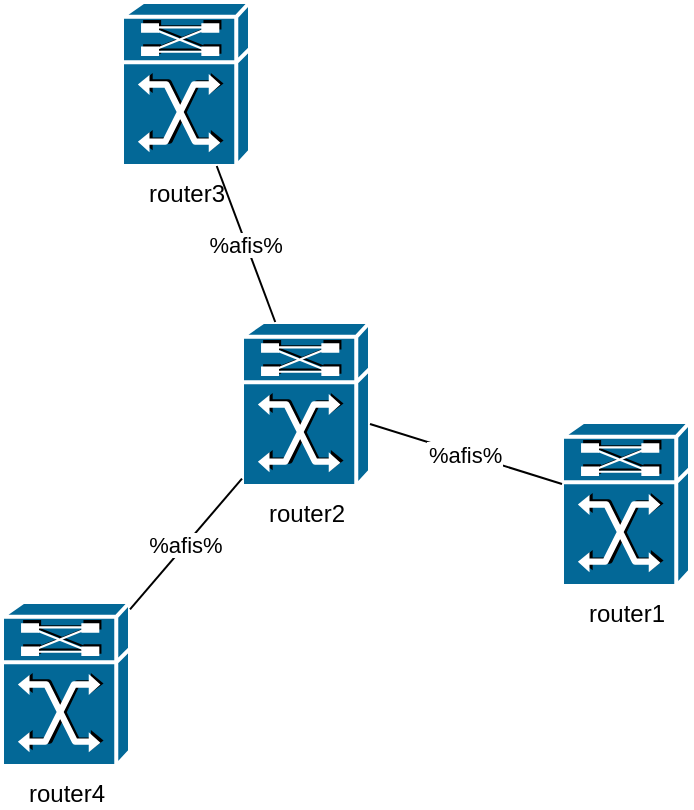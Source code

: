 <mxfile version="17.4.2" type="device"><diagram id="kgpKYQtTHZ0yAKxKKP6v" name="Page-1"><mxGraphModel dx="1038" dy="649" grid="1" gridSize="10" guides="1" tooltips="1" connect="1" arrows="1" fold="1" page="1" pageScale="1" pageWidth="850" pageHeight="1100" math="0" shadow="0"><root><mxCell id="0"/><mxCell id="1" parent="0"/><UserObject label="%local_pe%" id="csvimport-1" local_pe="router1" local_as="as-101" shape="mxgraph.cisco.routers.atm_tag_switch_router" afis="vpnv4" remote_pe="" placeholders="1"><mxCell style="shape=mxgraph.cisco.routers.atm_tag_switch_router;html=1;pointerEvents=1;dashed=0;fillColor=#036897;strokeColor=#ffffff;strokeWidth=2;verticalLabelPosition=bottom;verticalAlign=top;align=center;outlineConnect=0;" vertex="1" parent="1"><mxGeometry x="380" y="610" width="64" height="82" as="geometry"/></mxCell></UserObject><UserObject label="%local_pe%" id="csvimport-2" local_pe="router2" local_as="as-201" shape="mxgraph.cisco.routers.atm_tag_switch_router" afis="vpnv6" remote_pe="router1" placeholders="1"><mxCell style="shape=mxgraph.cisco.routers.atm_tag_switch_router;html=1;pointerEvents=1;dashed=0;fillColor=#036897;strokeColor=#ffffff;strokeWidth=2;verticalLabelPosition=bottom;verticalAlign=top;align=center;outlineConnect=0;" vertex="1" parent="1"><mxGeometry x="220" y="560" width="64" height="82" as="geometry"/></mxCell></UserObject><UserObject label="%local_pe%" id="csvimport-3" local_pe="router3" local_as="as-301" shape="mxgraph.cisco.routers.atm_tag_switch_router" afis="ipv6 unicast" remote_pe="router2" placeholders="1"><mxCell style="shape=mxgraph.cisco.routers.atm_tag_switch_router;html=1;pointerEvents=1;dashed=0;fillColor=#036897;strokeColor=#ffffff;strokeWidth=2;verticalLabelPosition=bottom;verticalAlign=top;align=center;outlineConnect=0;" vertex="1" parent="1"><mxGeometry x="160" y="400" width="64" height="82" as="geometry"/></mxCell></UserObject><UserObject label="%local_pe%" id="csvimport-4" local_pe="router4" local_as="as-401" shape="mxgraph.cisco.routers.atm_tag_switch_router" afis="ipv4 unicast" remote_pe="" placeholders="1"><mxCell style="shape=mxgraph.cisco.routers.atm_tag_switch_router;html=1;pointerEvents=1;dashed=0;fillColor=#036897;strokeColor=#ffffff;strokeWidth=2;verticalLabelPosition=bottom;verticalAlign=top;align=center;outlineConnect=0;" vertex="1" parent="1"><mxGeometry x="100" y="700" width="64" height="82" as="geometry"/></mxCell></UserObject><mxCell id="iaK5ZpFnHMdK5UsgLB5q-1" value="%afis%" style="curved=0;endArrow=none;endFill=0;" edge="1" parent="1" source="csvimport-1" target="csvimport-2"><mxGeometry relative="1" as="geometry"/></mxCell><mxCell id="iaK5ZpFnHMdK5UsgLB5q-2" value="%afis%" style="curved=0;endArrow=none;endFill=0;" edge="1" parent="1" source="csvimport-4" target="csvimport-2"><mxGeometry relative="1" as="geometry"/></mxCell><mxCell id="iaK5ZpFnHMdK5UsgLB5q-3" value="%afis%" style="curved=0;endArrow=none;endFill=0;" edge="1" parent="1" source="csvimport-2" target="csvimport-3"><mxGeometry relative="1" as="geometry"/></mxCell></root></mxGraphModel></diagram></mxfile>